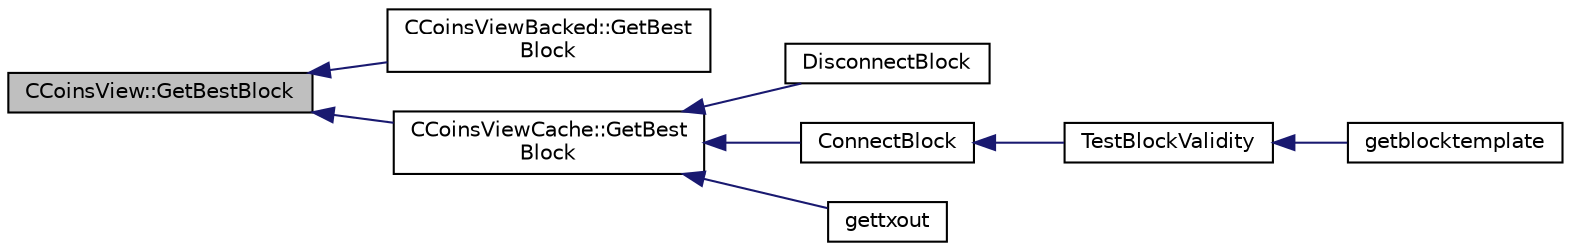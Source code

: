 digraph "CCoinsView::GetBestBlock"
{
  edge [fontname="Helvetica",fontsize="10",labelfontname="Helvetica",labelfontsize="10"];
  node [fontname="Helvetica",fontsize="10",shape=record];
  rankdir="LR";
  Node7 [label="CCoinsView::GetBestBlock",height=0.2,width=0.4,color="black", fillcolor="grey75", style="filled", fontcolor="black"];
  Node7 -> Node8 [dir="back",color="midnightblue",fontsize="10",style="solid",fontname="Helvetica"];
  Node8 [label="CCoinsViewBacked::GetBest\lBlock",height=0.2,width=0.4,color="black", fillcolor="white", style="filled",URL="$class_c_coins_view_backed.html#a39bca41ae922d0ce7f40e8aeab289280",tooltip="Retrieve the block hash whose state this CCoinsView currently represents. "];
  Node7 -> Node9 [dir="back",color="midnightblue",fontsize="10",style="solid",fontname="Helvetica"];
  Node9 [label="CCoinsViewCache::GetBest\lBlock",height=0.2,width=0.4,color="black", fillcolor="white", style="filled",URL="$class_c_coins_view_cache.html#a1190c94a943c067d13211179ef06470b",tooltip="Retrieve the block hash whose state this CCoinsView currently represents. "];
  Node9 -> Node10 [dir="back",color="midnightblue",fontsize="10",style="solid",fontname="Helvetica"];
  Node10 [label="DisconnectBlock",height=0.2,width=0.4,color="black", fillcolor="white", style="filled",URL="$main_8h.html#aa7213dfc13e3b470a5690b0b86c951c6",tooltip="Functions for validating blocks and updating the block tree. "];
  Node9 -> Node11 [dir="back",color="midnightblue",fontsize="10",style="solid",fontname="Helvetica"];
  Node11 [label="ConnectBlock",height=0.2,width=0.4,color="black", fillcolor="white", style="filled",URL="$main_8h.html#ad4ce8957600f6ee11bbf095226a8e83e",tooltip="Apply the effects of this block (with given index) on the UTXO set represented by coins..."];
  Node11 -> Node12 [dir="back",color="midnightblue",fontsize="10",style="solid",fontname="Helvetica"];
  Node12 [label="TestBlockValidity",height=0.2,width=0.4,color="black", fillcolor="white", style="filled",URL="$main_8h.html#aa778166224b25355c113d1706df12ffd",tooltip="Check a block is completely valid from start to finish (only works on top of our current best block..."];
  Node12 -> Node13 [dir="back",color="midnightblue",fontsize="10",style="solid",fontname="Helvetica"];
  Node13 [label="getblocktemplate",height=0.2,width=0.4,color="black", fillcolor="white", style="filled",URL="$rpcmining_8cpp.html#a27347eecedd59156c914fcb5ce488f9a"];
  Node9 -> Node14 [dir="back",color="midnightblue",fontsize="10",style="solid",fontname="Helvetica"];
  Node14 [label="gettxout",height=0.2,width=0.4,color="black", fillcolor="white", style="filled",URL="$rpcblockchain_8cpp.html#a1982f7877ed6e83102671c67c4ec6450"];
}
